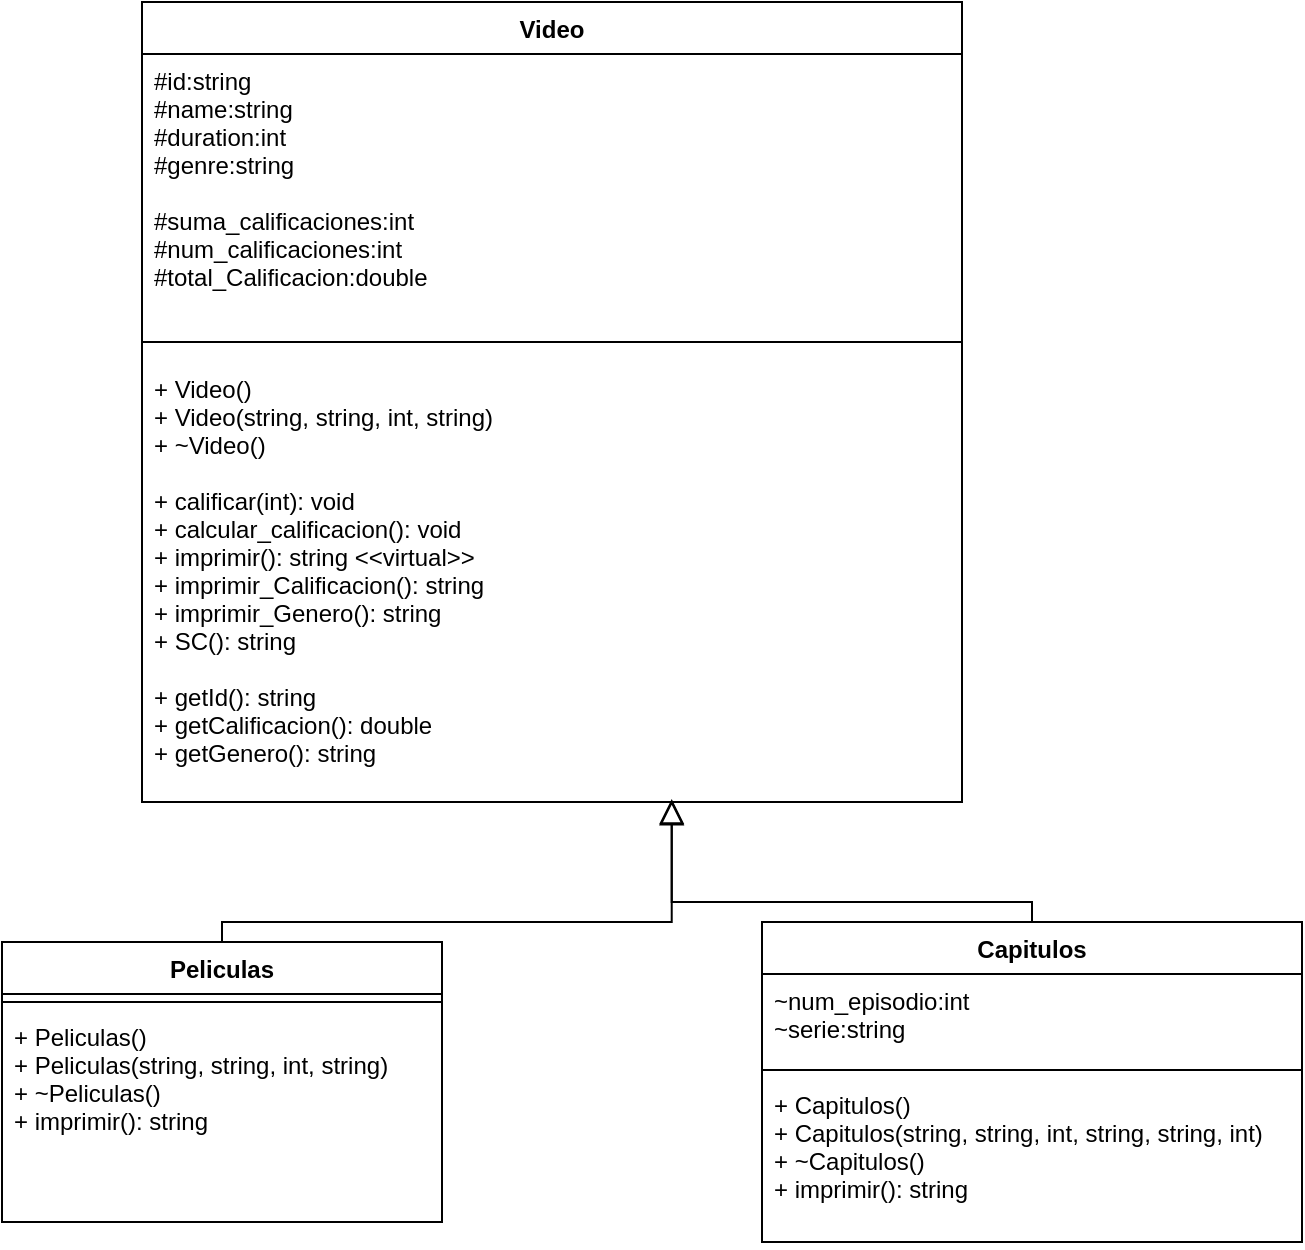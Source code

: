 <mxfile version="21.2.8" type="device">
  <diagram name="Page-1" id="lQpNtA0L264ahhq7JF11">
    <mxGraphModel dx="829" dy="485" grid="1" gridSize="10" guides="1" tooltips="1" connect="1" arrows="1" fold="1" page="1" pageScale="1" pageWidth="850" pageHeight="1100" math="0" shadow="0">
      <root>
        <mxCell id="0" />
        <mxCell id="1" parent="0" />
        <mxCell id="oBDaO4ce7Znv1TaOR-NJ-1" value="Video" style="swimlane;fontStyle=1;align=center;verticalAlign=top;childLayout=stackLayout;horizontal=1;startSize=26;horizontalStack=0;resizeParent=1;resizeParentMax=0;resizeLast=0;collapsible=1;marginBottom=0;" vertex="1" parent="1">
          <mxGeometry x="170" width="410" height="400" as="geometry" />
        </mxCell>
        <mxCell id="oBDaO4ce7Znv1TaOR-NJ-2" value="#id:string&#xa;#name:string&#xa;#duration:int&#xa;#genre:string&#xa;&#xa;#suma_calificaciones:int&#xa;#num_calificaciones:int&#xa;#total_Calificacion:double&#xa;" style="text;strokeColor=none;fillColor=none;align=left;verticalAlign=top;spacingLeft=4;spacingRight=4;overflow=hidden;rotatable=0;points=[[0,0.5],[1,0.5]];portConstraint=eastwest;" vertex="1" parent="oBDaO4ce7Znv1TaOR-NJ-1">
          <mxGeometry y="26" width="410" height="134" as="geometry" />
        </mxCell>
        <mxCell id="oBDaO4ce7Znv1TaOR-NJ-3" value="" style="line;strokeWidth=1;fillColor=none;align=left;verticalAlign=middle;spacingTop=-1;spacingLeft=3;spacingRight=3;rotatable=0;labelPosition=right;points=[];portConstraint=eastwest;strokeColor=inherit;" vertex="1" parent="oBDaO4ce7Znv1TaOR-NJ-1">
          <mxGeometry y="160" width="410" height="20" as="geometry" />
        </mxCell>
        <mxCell id="oBDaO4ce7Znv1TaOR-NJ-4" value="+ Video()&#xa;+ Video(string, string, int, string)&#xa;+ ~Video()&#xa;&#xa;+ calificar(int): void&#xa;+ calcular_calificacion(): void&#xa;+ imprimir(): string &lt;&lt;virtual&gt;&gt;&#xa;+ imprimir_Calificacion(): string&#xa;+ imprimir_Genero(): string&#xa;+ SC(): string&#xa;&#xa;+ getId(): string&#xa;+ getCalificacion(): double&#xa;+ getGenero(): string&#xa;" style="text;strokeColor=none;fillColor=none;align=left;verticalAlign=top;spacingLeft=4;spacingRight=4;overflow=hidden;rotatable=0;points=[[0,0.5],[1,0.5]];portConstraint=eastwest;" vertex="1" parent="oBDaO4ce7Znv1TaOR-NJ-1">
          <mxGeometry y="180" width="410" height="220" as="geometry" />
        </mxCell>
        <mxCell id="oBDaO4ce7Znv1TaOR-NJ-5" value="Peliculas" style="swimlane;fontStyle=1;align=center;verticalAlign=top;childLayout=stackLayout;horizontal=1;startSize=26;horizontalStack=0;resizeParent=1;resizeParentMax=0;resizeLast=0;collapsible=1;marginBottom=0;" vertex="1" parent="1">
          <mxGeometry x="100" y="470" width="220" height="140" as="geometry" />
        </mxCell>
        <mxCell id="oBDaO4ce7Znv1TaOR-NJ-6" value="" style="line;strokeWidth=1;fillColor=none;align=left;verticalAlign=middle;spacingTop=-1;spacingLeft=3;spacingRight=3;rotatable=0;labelPosition=right;points=[];portConstraint=eastwest;strokeColor=inherit;" vertex="1" parent="oBDaO4ce7Znv1TaOR-NJ-5">
          <mxGeometry y="26" width="220" height="8" as="geometry" />
        </mxCell>
        <mxCell id="oBDaO4ce7Znv1TaOR-NJ-7" value="+ Peliculas()&#xa;+ Peliculas(string, string, int, string)&#xa;+ ~Peliculas()&#xa;+ imprimir(): string&#xa;" style="text;strokeColor=none;fillColor=none;align=left;verticalAlign=top;spacingLeft=4;spacingRight=4;overflow=hidden;rotatable=0;points=[[0,0.5],[1,0.5]];portConstraint=eastwest;" vertex="1" parent="oBDaO4ce7Znv1TaOR-NJ-5">
          <mxGeometry y="34" width="220" height="106" as="geometry" />
        </mxCell>
        <mxCell id="oBDaO4ce7Znv1TaOR-NJ-8" value="Capitulos" style="swimlane;fontStyle=1;align=center;verticalAlign=top;childLayout=stackLayout;horizontal=1;startSize=26;horizontalStack=0;resizeParent=1;resizeParentMax=0;resizeLast=0;collapsible=1;marginBottom=0;" vertex="1" parent="1">
          <mxGeometry x="480" y="460" width="270" height="160" as="geometry" />
        </mxCell>
        <mxCell id="oBDaO4ce7Znv1TaOR-NJ-9" value="~num_episodio:int&#xa;~serie:string" style="text;strokeColor=none;fillColor=none;align=left;verticalAlign=top;spacingLeft=4;spacingRight=4;overflow=hidden;rotatable=0;points=[[0,0.5],[1,0.5]];portConstraint=eastwest;" vertex="1" parent="oBDaO4ce7Znv1TaOR-NJ-8">
          <mxGeometry y="26" width="270" height="44" as="geometry" />
        </mxCell>
        <mxCell id="oBDaO4ce7Znv1TaOR-NJ-10" value="" style="line;strokeWidth=1;fillColor=none;align=left;verticalAlign=middle;spacingTop=-1;spacingLeft=3;spacingRight=3;rotatable=0;labelPosition=right;points=[];portConstraint=eastwest;strokeColor=inherit;" vertex="1" parent="oBDaO4ce7Znv1TaOR-NJ-8">
          <mxGeometry y="70" width="270" height="8" as="geometry" />
        </mxCell>
        <mxCell id="oBDaO4ce7Znv1TaOR-NJ-11" value="+ Capitulos()&#xa;+ Capitulos(string, string, int, string, string, int)&#xa;+ ~Capitulos()&#xa;+ imprimir(): string&#xa;" style="text;strokeColor=none;fillColor=none;align=left;verticalAlign=top;spacingLeft=4;spacingRight=4;overflow=hidden;rotatable=0;points=[[0,0.5],[1,0.5]];portConstraint=eastwest;" vertex="1" parent="oBDaO4ce7Znv1TaOR-NJ-8">
          <mxGeometry y="78" width="270" height="82" as="geometry" />
        </mxCell>
        <mxCell id="oBDaO4ce7Znv1TaOR-NJ-12" value="" style="endArrow=block;endSize=10;endFill=0;shadow=0;strokeWidth=1;rounded=0;edgeStyle=elbowEdgeStyle;elbow=vertical;exitX=0.5;exitY=0;exitDx=0;exitDy=0;entryX=0.646;entryY=0.996;entryDx=0;entryDy=0;entryPerimeter=0;" edge="1" parent="1" source="oBDaO4ce7Znv1TaOR-NJ-5" target="oBDaO4ce7Znv1TaOR-NJ-4">
          <mxGeometry width="160" relative="1" as="geometry">
            <mxPoint x="200" y="550" as="sourcePoint" />
            <mxPoint x="338" y="440" as="targetPoint" />
            <Array as="points">
              <mxPoint x="340" y="460" />
            </Array>
          </mxGeometry>
        </mxCell>
        <mxCell id="oBDaO4ce7Znv1TaOR-NJ-13" value="" style="endArrow=block;endSize=10;endFill=0;shadow=0;strokeWidth=1;rounded=0;edgeStyle=elbowEdgeStyle;elbow=vertical;exitX=0.5;exitY=0;exitDx=0;exitDy=0;entryX=0.646;entryY=0.993;entryDx=0;entryDy=0;entryPerimeter=0;" edge="1" parent="1" source="oBDaO4ce7Znv1TaOR-NJ-8" target="oBDaO4ce7Znv1TaOR-NJ-4">
          <mxGeometry width="160" relative="1" as="geometry">
            <mxPoint x="560" y="530" as="sourcePoint" />
            <mxPoint x="390" y="450" as="targetPoint" />
            <Array as="points">
              <mxPoint x="320" y="450" />
              <mxPoint x="470" y="480" />
              <mxPoint x="415" y="480" />
              <mxPoint x="450" y="470" />
              <mxPoint x="400" y="440" />
              <mxPoint x="360" y="470" />
            </Array>
          </mxGeometry>
        </mxCell>
      </root>
    </mxGraphModel>
  </diagram>
</mxfile>
